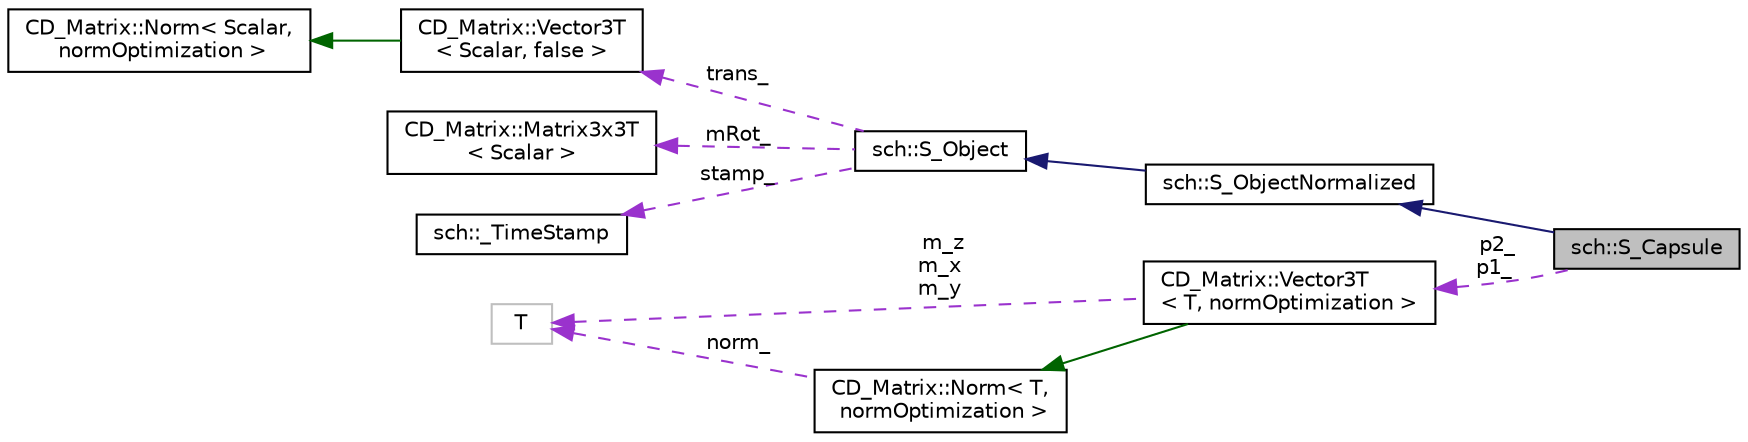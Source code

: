 digraph "sch::S_Capsule"
{
  edge [fontname="Helvetica",fontsize="10",labelfontname="Helvetica",labelfontsize="10"];
  node [fontname="Helvetica",fontsize="10",shape=record];
  rankdir="LR";
  Node3 [label="sch::S_Capsule",height=0.2,width=0.4,color="black", fillcolor="grey75", style="filled", fontcolor="black"];
  Node4 -> Node3 [dir="back",color="midnightblue",fontsize="10",style="solid",fontname="Helvetica"];
  Node4 [label="sch::S_ObjectNormalized",height=0.2,width=0.4,color="black", fillcolor="white", style="filled",URL="$classsch_1_1S__ObjectNormalized.html"];
  Node5 -> Node4 [dir="back",color="midnightblue",fontsize="10",style="solid",fontname="Helvetica"];
  Node5 [label="sch::S_Object",height=0.2,width=0.4,color="black", fillcolor="white", style="filled",URL="$classsch_1_1S__Object.html"];
  Node6 -> Node5 [dir="back",color="darkorchid3",fontsize="10",style="dashed",label=" trans_" ,fontname="Helvetica"];
  Node6 [label="CD_Matrix::Vector3T\l\< Scalar, false \>",height=0.2,width=0.4,color="black", fillcolor="white", style="filled",URL="$structCD__Matrix_1_1Vector3T.html"];
  Node7 -> Node6 [dir="back",color="darkgreen",fontsize="10",style="solid",fontname="Helvetica"];
  Node7 [label="CD_Matrix::Norm\< Scalar,\l normOptimization \>",height=0.2,width=0.4,color="black", fillcolor="white", style="filled",URL="$structCD__Matrix_1_1Norm.html"];
  Node8 -> Node5 [dir="back",color="darkorchid3",fontsize="10",style="dashed",label=" mRot_" ,fontname="Helvetica"];
  Node8 [label="CD_Matrix::Matrix3x3T\l\< Scalar \>",height=0.2,width=0.4,color="black", fillcolor="white", style="filled",URL="$structCD__Matrix_1_1Matrix3x3T.html"];
  Node9 -> Node5 [dir="back",color="darkorchid3",fontsize="10",style="dashed",label=" stamp_" ,fontname="Helvetica"];
  Node9 [label="sch::_TimeStamp",height=0.2,width=0.4,color="black", fillcolor="white", style="filled",URL="$structsch_1_1__TimeStamp.html"];
  Node10 -> Node3 [dir="back",color="darkorchid3",fontsize="10",style="dashed",label=" p2_\np1_" ,fontname="Helvetica"];
  Node10 [label="CD_Matrix::Vector3T\l\< T, normOptimization \>",height=0.2,width=0.4,color="black", fillcolor="white", style="filled",URL="$structCD__Matrix_1_1Vector3T.html"];
  Node11 -> Node10 [dir="back",color="darkgreen",fontsize="10",style="solid",fontname="Helvetica"];
  Node11 [label="CD_Matrix::Norm\< T,\l normOptimization \>",height=0.2,width=0.4,color="black", fillcolor="white", style="filled",URL="$structCD__Matrix_1_1Norm.html"];
  Node12 -> Node11 [dir="back",color="darkorchid3",fontsize="10",style="dashed",label=" norm_" ,fontname="Helvetica"];
  Node12 [label="T",height=0.2,width=0.4,color="grey75", fillcolor="white", style="filled"];
  Node12 -> Node10 [dir="back",color="darkorchid3",fontsize="10",style="dashed",label=" m_z\nm_x\nm_y" ,fontname="Helvetica"];
}
